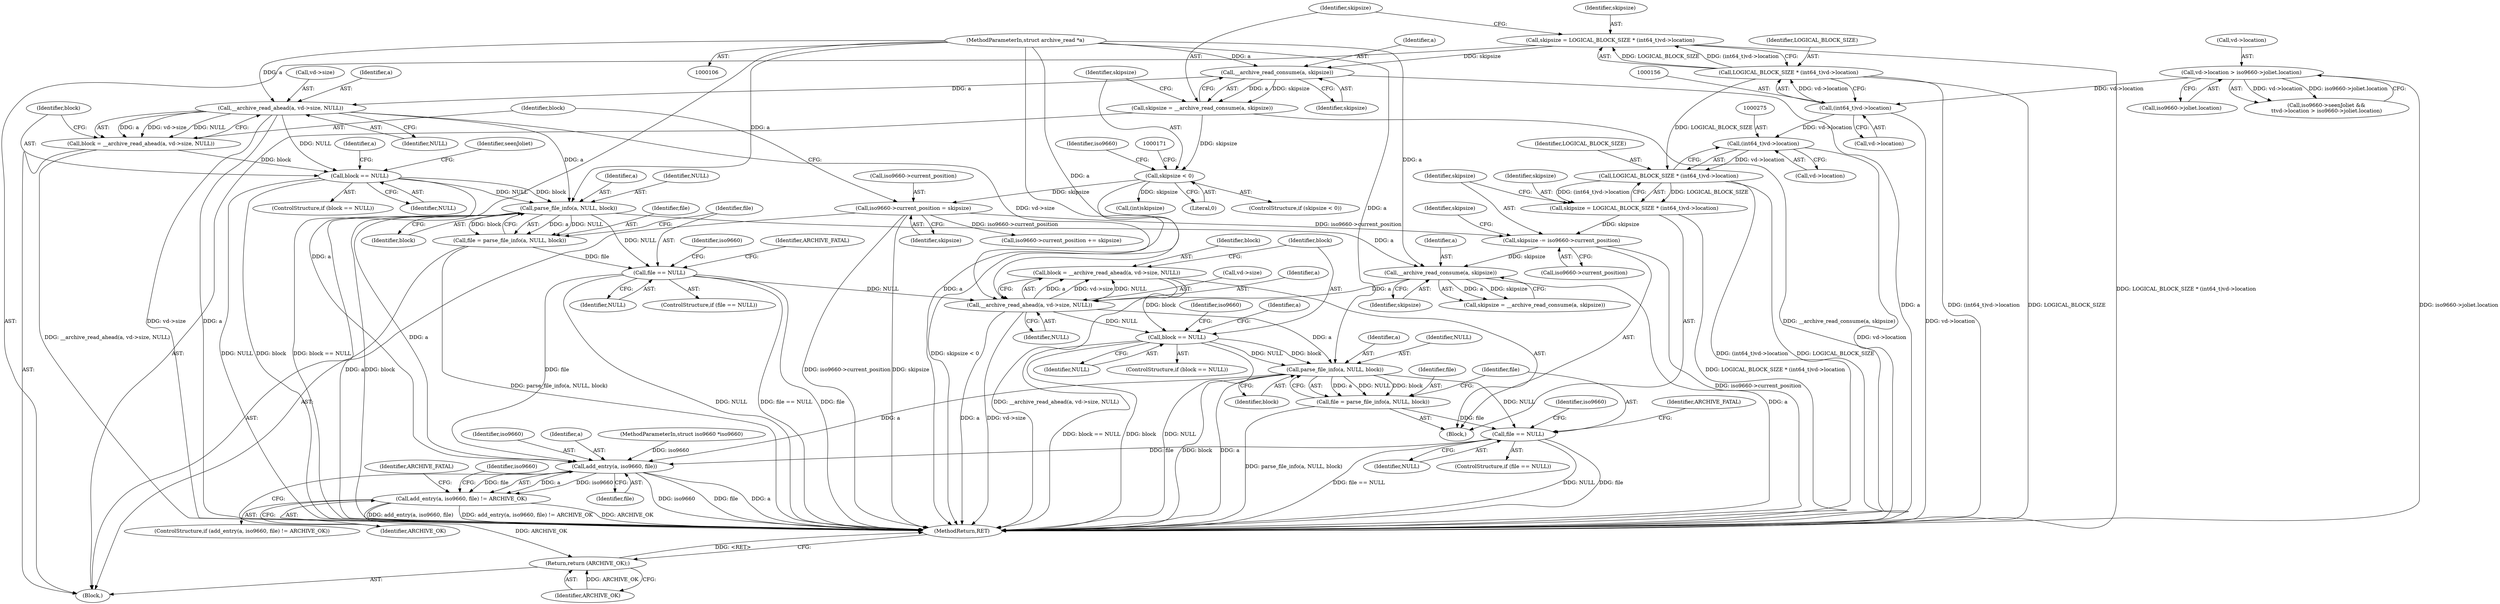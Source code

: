 digraph "0_libarchive_3ad08e01b4d253c66ae56414886089684155af22@API" {
"1000302" [label="(Call,block = __archive_read_ahead(a, vd->size, NULL))"];
"1000304" [label="(Call,__archive_read_ahead(a, vd->size, NULL))"];
"1000286" [label="(Call,__archive_read_consume(a, skipsize))"];
"1000212" [label="(Call,parse_file_info(a, NULL, block))"];
"1000180" [label="(Call,__archive_read_ahead(a, vd->size, NULL))"];
"1000162" [label="(Call,__archive_read_consume(a, skipsize))"];
"1000107" [label="(MethodParameterIn,struct archive_read *a)"];
"1000151" [label="(Call,skipsize = LOGICAL_BLOCK_SIZE * (int64_t)vd->location)"];
"1000153" [label="(Call,LOGICAL_BLOCK_SIZE * (int64_t)vd->location)"];
"1000155" [label="(Call,(int64_t)vd->location)"];
"1000136" [label="(Call,vd->location > iso9660->joliet.location)"];
"1000187" [label="(Call,block == NULL)"];
"1000178" [label="(Call,block = __archive_read_ahead(a, vd->size, NULL))"];
"1000279" [label="(Call,skipsize -= iso9660->current_position)"];
"1000173" [label="(Call,iso9660->current_position = skipsize)"];
"1000166" [label="(Call,skipsize < 0)"];
"1000160" [label="(Call,skipsize = __archive_read_consume(a, skipsize))"];
"1000270" [label="(Call,skipsize = LOGICAL_BLOCK_SIZE * (int64_t)vd->location)"];
"1000272" [label="(Call,LOGICAL_BLOCK_SIZE * (int64_t)vd->location)"];
"1000274" [label="(Call,(int64_t)vd->location)"];
"1000217" [label="(Call,file == NULL)"];
"1000210" [label="(Call,file = parse_file_info(a, NULL, block))"];
"1000311" [label="(Call,block == NULL)"];
"1000331" [label="(Call,parse_file_info(a, NULL, block))"];
"1000329" [label="(Call,file = parse_file_info(a, NULL, block))"];
"1000336" [label="(Call,file == NULL)"];
"1000348" [label="(Call,add_entry(a, iso9660, file))"];
"1000347" [label="(Call,add_entry(a, iso9660, file) != ARCHIVE_OK)"];
"1000374" [label="(Return,return (ARCHIVE_OK);)"];
"1000182" [label="(Call,vd->size)"];
"1000326" [label="(Identifier,iso9660)"];
"1000349" [label="(Identifier,a)"];
"1000311" [label="(Call,block == NULL)"];
"1000151" [label="(Call,skipsize = LOGICAL_BLOCK_SIZE * (int64_t)vd->location)"];
"1000186" [label="(ControlStructure,if (block == NULL))"];
"1000273" [label="(Identifier,LOGICAL_BLOCK_SIZE)"];
"1000212" [label="(Call,parse_file_info(a, NULL, block))"];
"1000137" [label="(Call,vd->location)"];
"1000270" [label="(Call,skipsize = LOGICAL_BLOCK_SIZE * (int64_t)vd->location)"];
"1000213" [label="(Identifier,a)"];
"1000210" [label="(Call,file = parse_file_info(a, NULL, block))"];
"1000219" [label="(Identifier,NULL)"];
"1000271" [label="(Identifier,skipsize)"];
"1000346" [label="(ControlStructure,if (add_entry(a, iso9660, file) != ARCHIVE_OK))"];
"1000211" [label="(Identifier,file)"];
"1000217" [label="(Call,file == NULL)"];
"1000178" [label="(Call,block = __archive_read_ahead(a, vd->size, NULL))"];
"1000162" [label="(Call,__archive_read_consume(a, skipsize))"];
"1000304" [label="(Call,__archive_read_ahead(a, vd->size, NULL))"];
"1000154" [label="(Identifier,LOGICAL_BLOCK_SIZE)"];
"1000179" [label="(Identifier,block)"];
"1000306" [label="(Call,vd->size)"];
"1000132" [label="(Call,iso9660->seenJoliet &&\n\t\tvd->location > iso9660->joliet.location)"];
"1000170" [label="(Call,(int)skipsize)"];
"1000313" [label="(Identifier,NULL)"];
"1000352" [label="(Identifier,ARCHIVE_OK)"];
"1000287" [label="(Identifier,a)"];
"1000334" [label="(Identifier,block)"];
"1000335" [label="(ControlStructure,if (file == NULL))"];
"1000177" [label="(Identifier,skipsize)"];
"1000297" [label="(Call,iso9660->current_position += skipsize)"];
"1000331" [label="(Call,parse_file_info(a, NULL, block))"];
"1000167" [label="(Identifier,skipsize)"];
"1000215" [label="(Identifier,block)"];
"1000109" [label="(Block,)"];
"1000189" [label="(Identifier,NULL)"];
"1000340" [label="(Identifier,ARCHIVE_FATAL)"];
"1000161" [label="(Identifier,skipsize)"];
"1000164" [label="(Identifier,skipsize)"];
"1000136" [label="(Call,vd->location > iso9660->joliet.location)"];
"1000309" [label="(Identifier,NULL)"];
"1000160" [label="(Call,skipsize = __archive_read_consume(a, skipsize))"];
"1000216" [label="(ControlStructure,if (file == NULL))"];
"1000375" [label="(Identifier,ARCHIVE_OK)"];
"1000168" [label="(Literal,0)"];
"1000272" [label="(Call,LOGICAL_BLOCK_SIZE * (int64_t)vd->location)"];
"1000263" [label="(Block,)"];
"1000288" [label="(Identifier,skipsize)"];
"1000343" [label="(Identifier,iso9660)"];
"1000310" [label="(ControlStructure,if (block == NULL))"];
"1000351" [label="(Identifier,file)"];
"1000318" [label="(Identifier,a)"];
"1000285" [label="(Identifier,skipsize)"];
"1000279" [label="(Call,skipsize -= iso9660->current_position)"];
"1000348" [label="(Call,add_entry(a, iso9660, file))"];
"1000175" [label="(Identifier,iso9660)"];
"1000224" [label="(Identifier,iso9660)"];
"1000330" [label="(Identifier,file)"];
"1000281" [label="(Call,iso9660->current_position)"];
"1000303" [label="(Identifier,block)"];
"1000155" [label="(Call,(int64_t)vd->location)"];
"1000157" [label="(Call,vd->location)"];
"1000305" [label="(Identifier,a)"];
"1000337" [label="(Identifier,file)"];
"1000108" [label="(MethodParameterIn,struct iso9660 *iso9660)"];
"1000354" [label="(Identifier,ARCHIVE_FATAL)"];
"1000376" [label="(MethodReturn,RET)"];
"1000153" [label="(Call,LOGICAL_BLOCK_SIZE * (int64_t)vd->location)"];
"1000107" [label="(MethodParameterIn,struct archive_read *a)"];
"1000347" [label="(Call,add_entry(a, iso9660, file) != ARCHIVE_OK)"];
"1000329" [label="(Call,file = parse_file_info(a, NULL, block))"];
"1000338" [label="(Identifier,NULL)"];
"1000274" [label="(Call,(int64_t)vd->location)"];
"1000280" [label="(Identifier,skipsize)"];
"1000152" [label="(Identifier,skipsize)"];
"1000174" [label="(Call,iso9660->current_position)"];
"1000276" [label="(Call,vd->location)"];
"1000336" [label="(Call,file == NULL)"];
"1000166" [label="(Call,skipsize < 0)"];
"1000188" [label="(Identifier,block)"];
"1000374" [label="(Return,return (ARCHIVE_OK);)"];
"1000221" [label="(Identifier,ARCHIVE_FATAL)"];
"1000194" [label="(Identifier,a)"];
"1000332" [label="(Identifier,a)"];
"1000180" [label="(Call,__archive_read_ahead(a, vd->size, NULL))"];
"1000284" [label="(Call,skipsize = __archive_read_consume(a, skipsize))"];
"1000140" [label="(Call,iso9660->joliet.location)"];
"1000165" [label="(ControlStructure,if (skipsize < 0))"];
"1000286" [label="(Call,__archive_read_consume(a, skipsize))"];
"1000214" [label="(Identifier,NULL)"];
"1000312" [label="(Identifier,block)"];
"1000187" [label="(Call,block == NULL)"];
"1000163" [label="(Identifier,a)"];
"1000350" [label="(Identifier,iso9660)"];
"1000201" [label="(Identifier,seenJoliet)"];
"1000357" [label="(Identifier,iso9660)"];
"1000173" [label="(Call,iso9660->current_position = skipsize)"];
"1000218" [label="(Identifier,file)"];
"1000333" [label="(Identifier,NULL)"];
"1000185" [label="(Identifier,NULL)"];
"1000302" [label="(Call,block = __archive_read_ahead(a, vd->size, NULL))"];
"1000181" [label="(Identifier,a)"];
"1000302" -> "1000263"  [label="AST: "];
"1000302" -> "1000304"  [label="CFG: "];
"1000303" -> "1000302"  [label="AST: "];
"1000304" -> "1000302"  [label="AST: "];
"1000312" -> "1000302"  [label="CFG: "];
"1000302" -> "1000376"  [label="DDG: __archive_read_ahead(a, vd->size, NULL)"];
"1000304" -> "1000302"  [label="DDG: a"];
"1000304" -> "1000302"  [label="DDG: vd->size"];
"1000304" -> "1000302"  [label="DDG: NULL"];
"1000302" -> "1000311"  [label="DDG: block"];
"1000304" -> "1000309"  [label="CFG: "];
"1000305" -> "1000304"  [label="AST: "];
"1000306" -> "1000304"  [label="AST: "];
"1000309" -> "1000304"  [label="AST: "];
"1000304" -> "1000376"  [label="DDG: a"];
"1000304" -> "1000376"  [label="DDG: vd->size"];
"1000286" -> "1000304"  [label="DDG: a"];
"1000107" -> "1000304"  [label="DDG: a"];
"1000180" -> "1000304"  [label="DDG: vd->size"];
"1000217" -> "1000304"  [label="DDG: NULL"];
"1000304" -> "1000311"  [label="DDG: NULL"];
"1000304" -> "1000331"  [label="DDG: a"];
"1000286" -> "1000284"  [label="AST: "];
"1000286" -> "1000288"  [label="CFG: "];
"1000287" -> "1000286"  [label="AST: "];
"1000288" -> "1000286"  [label="AST: "];
"1000284" -> "1000286"  [label="CFG: "];
"1000286" -> "1000376"  [label="DDG: a"];
"1000286" -> "1000284"  [label="DDG: a"];
"1000286" -> "1000284"  [label="DDG: skipsize"];
"1000212" -> "1000286"  [label="DDG: a"];
"1000107" -> "1000286"  [label="DDG: a"];
"1000279" -> "1000286"  [label="DDG: skipsize"];
"1000212" -> "1000210"  [label="AST: "];
"1000212" -> "1000215"  [label="CFG: "];
"1000213" -> "1000212"  [label="AST: "];
"1000214" -> "1000212"  [label="AST: "];
"1000215" -> "1000212"  [label="AST: "];
"1000210" -> "1000212"  [label="CFG: "];
"1000212" -> "1000376"  [label="DDG: a"];
"1000212" -> "1000376"  [label="DDG: block"];
"1000212" -> "1000210"  [label="DDG: a"];
"1000212" -> "1000210"  [label="DDG: NULL"];
"1000212" -> "1000210"  [label="DDG: block"];
"1000180" -> "1000212"  [label="DDG: a"];
"1000107" -> "1000212"  [label="DDG: a"];
"1000187" -> "1000212"  [label="DDG: NULL"];
"1000187" -> "1000212"  [label="DDG: block"];
"1000212" -> "1000217"  [label="DDG: NULL"];
"1000212" -> "1000348"  [label="DDG: a"];
"1000180" -> "1000178"  [label="AST: "];
"1000180" -> "1000185"  [label="CFG: "];
"1000181" -> "1000180"  [label="AST: "];
"1000182" -> "1000180"  [label="AST: "];
"1000185" -> "1000180"  [label="AST: "];
"1000178" -> "1000180"  [label="CFG: "];
"1000180" -> "1000376"  [label="DDG: vd->size"];
"1000180" -> "1000376"  [label="DDG: a"];
"1000180" -> "1000178"  [label="DDG: a"];
"1000180" -> "1000178"  [label="DDG: vd->size"];
"1000180" -> "1000178"  [label="DDG: NULL"];
"1000162" -> "1000180"  [label="DDG: a"];
"1000107" -> "1000180"  [label="DDG: a"];
"1000180" -> "1000187"  [label="DDG: NULL"];
"1000162" -> "1000160"  [label="AST: "];
"1000162" -> "1000164"  [label="CFG: "];
"1000163" -> "1000162"  [label="AST: "];
"1000164" -> "1000162"  [label="AST: "];
"1000160" -> "1000162"  [label="CFG: "];
"1000162" -> "1000376"  [label="DDG: a"];
"1000162" -> "1000160"  [label="DDG: a"];
"1000162" -> "1000160"  [label="DDG: skipsize"];
"1000107" -> "1000162"  [label="DDG: a"];
"1000151" -> "1000162"  [label="DDG: skipsize"];
"1000107" -> "1000106"  [label="AST: "];
"1000107" -> "1000376"  [label="DDG: a"];
"1000107" -> "1000331"  [label="DDG: a"];
"1000107" -> "1000348"  [label="DDG: a"];
"1000151" -> "1000109"  [label="AST: "];
"1000151" -> "1000153"  [label="CFG: "];
"1000152" -> "1000151"  [label="AST: "];
"1000153" -> "1000151"  [label="AST: "];
"1000161" -> "1000151"  [label="CFG: "];
"1000151" -> "1000376"  [label="DDG: LOGICAL_BLOCK_SIZE * (int64_t)vd->location"];
"1000153" -> "1000151"  [label="DDG: LOGICAL_BLOCK_SIZE"];
"1000153" -> "1000151"  [label="DDG: (int64_t)vd->location"];
"1000153" -> "1000155"  [label="CFG: "];
"1000154" -> "1000153"  [label="AST: "];
"1000155" -> "1000153"  [label="AST: "];
"1000153" -> "1000376"  [label="DDG: (int64_t)vd->location"];
"1000153" -> "1000376"  [label="DDG: LOGICAL_BLOCK_SIZE"];
"1000155" -> "1000153"  [label="DDG: vd->location"];
"1000153" -> "1000272"  [label="DDG: LOGICAL_BLOCK_SIZE"];
"1000155" -> "1000157"  [label="CFG: "];
"1000156" -> "1000155"  [label="AST: "];
"1000157" -> "1000155"  [label="AST: "];
"1000155" -> "1000376"  [label="DDG: vd->location"];
"1000136" -> "1000155"  [label="DDG: vd->location"];
"1000155" -> "1000274"  [label="DDG: vd->location"];
"1000136" -> "1000132"  [label="AST: "];
"1000136" -> "1000140"  [label="CFG: "];
"1000137" -> "1000136"  [label="AST: "];
"1000140" -> "1000136"  [label="AST: "];
"1000132" -> "1000136"  [label="CFG: "];
"1000136" -> "1000376"  [label="DDG: iso9660->joliet.location"];
"1000136" -> "1000132"  [label="DDG: vd->location"];
"1000136" -> "1000132"  [label="DDG: iso9660->joliet.location"];
"1000187" -> "1000186"  [label="AST: "];
"1000187" -> "1000189"  [label="CFG: "];
"1000188" -> "1000187"  [label="AST: "];
"1000189" -> "1000187"  [label="AST: "];
"1000194" -> "1000187"  [label="CFG: "];
"1000201" -> "1000187"  [label="CFG: "];
"1000187" -> "1000376"  [label="DDG: block"];
"1000187" -> "1000376"  [label="DDG: block == NULL"];
"1000187" -> "1000376"  [label="DDG: NULL"];
"1000178" -> "1000187"  [label="DDG: block"];
"1000178" -> "1000109"  [label="AST: "];
"1000179" -> "1000178"  [label="AST: "];
"1000188" -> "1000178"  [label="CFG: "];
"1000178" -> "1000376"  [label="DDG: __archive_read_ahead(a, vd->size, NULL)"];
"1000279" -> "1000263"  [label="AST: "];
"1000279" -> "1000281"  [label="CFG: "];
"1000280" -> "1000279"  [label="AST: "];
"1000281" -> "1000279"  [label="AST: "];
"1000285" -> "1000279"  [label="CFG: "];
"1000279" -> "1000376"  [label="DDG: iso9660->current_position"];
"1000173" -> "1000279"  [label="DDG: iso9660->current_position"];
"1000270" -> "1000279"  [label="DDG: skipsize"];
"1000173" -> "1000109"  [label="AST: "];
"1000173" -> "1000177"  [label="CFG: "];
"1000174" -> "1000173"  [label="AST: "];
"1000177" -> "1000173"  [label="AST: "];
"1000179" -> "1000173"  [label="CFG: "];
"1000173" -> "1000376"  [label="DDG: skipsize"];
"1000173" -> "1000376"  [label="DDG: iso9660->current_position"];
"1000166" -> "1000173"  [label="DDG: skipsize"];
"1000173" -> "1000297"  [label="DDG: iso9660->current_position"];
"1000166" -> "1000165"  [label="AST: "];
"1000166" -> "1000168"  [label="CFG: "];
"1000167" -> "1000166"  [label="AST: "];
"1000168" -> "1000166"  [label="AST: "];
"1000171" -> "1000166"  [label="CFG: "];
"1000175" -> "1000166"  [label="CFG: "];
"1000166" -> "1000376"  [label="DDG: skipsize < 0"];
"1000160" -> "1000166"  [label="DDG: skipsize"];
"1000166" -> "1000170"  [label="DDG: skipsize"];
"1000160" -> "1000109"  [label="AST: "];
"1000161" -> "1000160"  [label="AST: "];
"1000167" -> "1000160"  [label="CFG: "];
"1000160" -> "1000376"  [label="DDG: __archive_read_consume(a, skipsize)"];
"1000270" -> "1000263"  [label="AST: "];
"1000270" -> "1000272"  [label="CFG: "];
"1000271" -> "1000270"  [label="AST: "];
"1000272" -> "1000270"  [label="AST: "];
"1000280" -> "1000270"  [label="CFG: "];
"1000270" -> "1000376"  [label="DDG: LOGICAL_BLOCK_SIZE * (int64_t)vd->location"];
"1000272" -> "1000270"  [label="DDG: LOGICAL_BLOCK_SIZE"];
"1000272" -> "1000270"  [label="DDG: (int64_t)vd->location"];
"1000272" -> "1000274"  [label="CFG: "];
"1000273" -> "1000272"  [label="AST: "];
"1000274" -> "1000272"  [label="AST: "];
"1000272" -> "1000376"  [label="DDG: (int64_t)vd->location"];
"1000272" -> "1000376"  [label="DDG: LOGICAL_BLOCK_SIZE"];
"1000274" -> "1000272"  [label="DDG: vd->location"];
"1000274" -> "1000276"  [label="CFG: "];
"1000275" -> "1000274"  [label="AST: "];
"1000276" -> "1000274"  [label="AST: "];
"1000274" -> "1000376"  [label="DDG: vd->location"];
"1000217" -> "1000216"  [label="AST: "];
"1000217" -> "1000219"  [label="CFG: "];
"1000218" -> "1000217"  [label="AST: "];
"1000219" -> "1000217"  [label="AST: "];
"1000221" -> "1000217"  [label="CFG: "];
"1000224" -> "1000217"  [label="CFG: "];
"1000217" -> "1000376"  [label="DDG: NULL"];
"1000217" -> "1000376"  [label="DDG: file == NULL"];
"1000217" -> "1000376"  [label="DDG: file"];
"1000210" -> "1000217"  [label="DDG: file"];
"1000217" -> "1000348"  [label="DDG: file"];
"1000210" -> "1000109"  [label="AST: "];
"1000211" -> "1000210"  [label="AST: "];
"1000218" -> "1000210"  [label="CFG: "];
"1000210" -> "1000376"  [label="DDG: parse_file_info(a, NULL, block)"];
"1000311" -> "1000310"  [label="AST: "];
"1000311" -> "1000313"  [label="CFG: "];
"1000312" -> "1000311"  [label="AST: "];
"1000313" -> "1000311"  [label="AST: "];
"1000318" -> "1000311"  [label="CFG: "];
"1000326" -> "1000311"  [label="CFG: "];
"1000311" -> "1000376"  [label="DDG: block"];
"1000311" -> "1000376"  [label="DDG: NULL"];
"1000311" -> "1000376"  [label="DDG: block == NULL"];
"1000311" -> "1000331"  [label="DDG: NULL"];
"1000311" -> "1000331"  [label="DDG: block"];
"1000331" -> "1000329"  [label="AST: "];
"1000331" -> "1000334"  [label="CFG: "];
"1000332" -> "1000331"  [label="AST: "];
"1000333" -> "1000331"  [label="AST: "];
"1000334" -> "1000331"  [label="AST: "];
"1000329" -> "1000331"  [label="CFG: "];
"1000331" -> "1000376"  [label="DDG: block"];
"1000331" -> "1000376"  [label="DDG: a"];
"1000331" -> "1000329"  [label="DDG: a"];
"1000331" -> "1000329"  [label="DDG: NULL"];
"1000331" -> "1000329"  [label="DDG: block"];
"1000331" -> "1000336"  [label="DDG: NULL"];
"1000331" -> "1000348"  [label="DDG: a"];
"1000329" -> "1000263"  [label="AST: "];
"1000330" -> "1000329"  [label="AST: "];
"1000337" -> "1000329"  [label="CFG: "];
"1000329" -> "1000376"  [label="DDG: parse_file_info(a, NULL, block)"];
"1000329" -> "1000336"  [label="DDG: file"];
"1000336" -> "1000335"  [label="AST: "];
"1000336" -> "1000338"  [label="CFG: "];
"1000337" -> "1000336"  [label="AST: "];
"1000338" -> "1000336"  [label="AST: "];
"1000340" -> "1000336"  [label="CFG: "];
"1000343" -> "1000336"  [label="CFG: "];
"1000336" -> "1000376"  [label="DDG: file == NULL"];
"1000336" -> "1000376"  [label="DDG: NULL"];
"1000336" -> "1000376"  [label="DDG: file"];
"1000336" -> "1000348"  [label="DDG: file"];
"1000348" -> "1000347"  [label="AST: "];
"1000348" -> "1000351"  [label="CFG: "];
"1000349" -> "1000348"  [label="AST: "];
"1000350" -> "1000348"  [label="AST: "];
"1000351" -> "1000348"  [label="AST: "];
"1000352" -> "1000348"  [label="CFG: "];
"1000348" -> "1000376"  [label="DDG: file"];
"1000348" -> "1000376"  [label="DDG: a"];
"1000348" -> "1000376"  [label="DDG: iso9660"];
"1000348" -> "1000347"  [label="DDG: a"];
"1000348" -> "1000347"  [label="DDG: iso9660"];
"1000348" -> "1000347"  [label="DDG: file"];
"1000108" -> "1000348"  [label="DDG: iso9660"];
"1000347" -> "1000346"  [label="AST: "];
"1000347" -> "1000352"  [label="CFG: "];
"1000352" -> "1000347"  [label="AST: "];
"1000354" -> "1000347"  [label="CFG: "];
"1000357" -> "1000347"  [label="CFG: "];
"1000347" -> "1000376"  [label="DDG: add_entry(a, iso9660, file)"];
"1000347" -> "1000376"  [label="DDG: add_entry(a, iso9660, file) != ARCHIVE_OK"];
"1000347" -> "1000376"  [label="DDG: ARCHIVE_OK"];
"1000347" -> "1000374"  [label="DDG: ARCHIVE_OK"];
"1000374" -> "1000109"  [label="AST: "];
"1000374" -> "1000375"  [label="CFG: "];
"1000375" -> "1000374"  [label="AST: "];
"1000376" -> "1000374"  [label="CFG: "];
"1000374" -> "1000376"  [label="DDG: <RET>"];
"1000375" -> "1000374"  [label="DDG: ARCHIVE_OK"];
}
